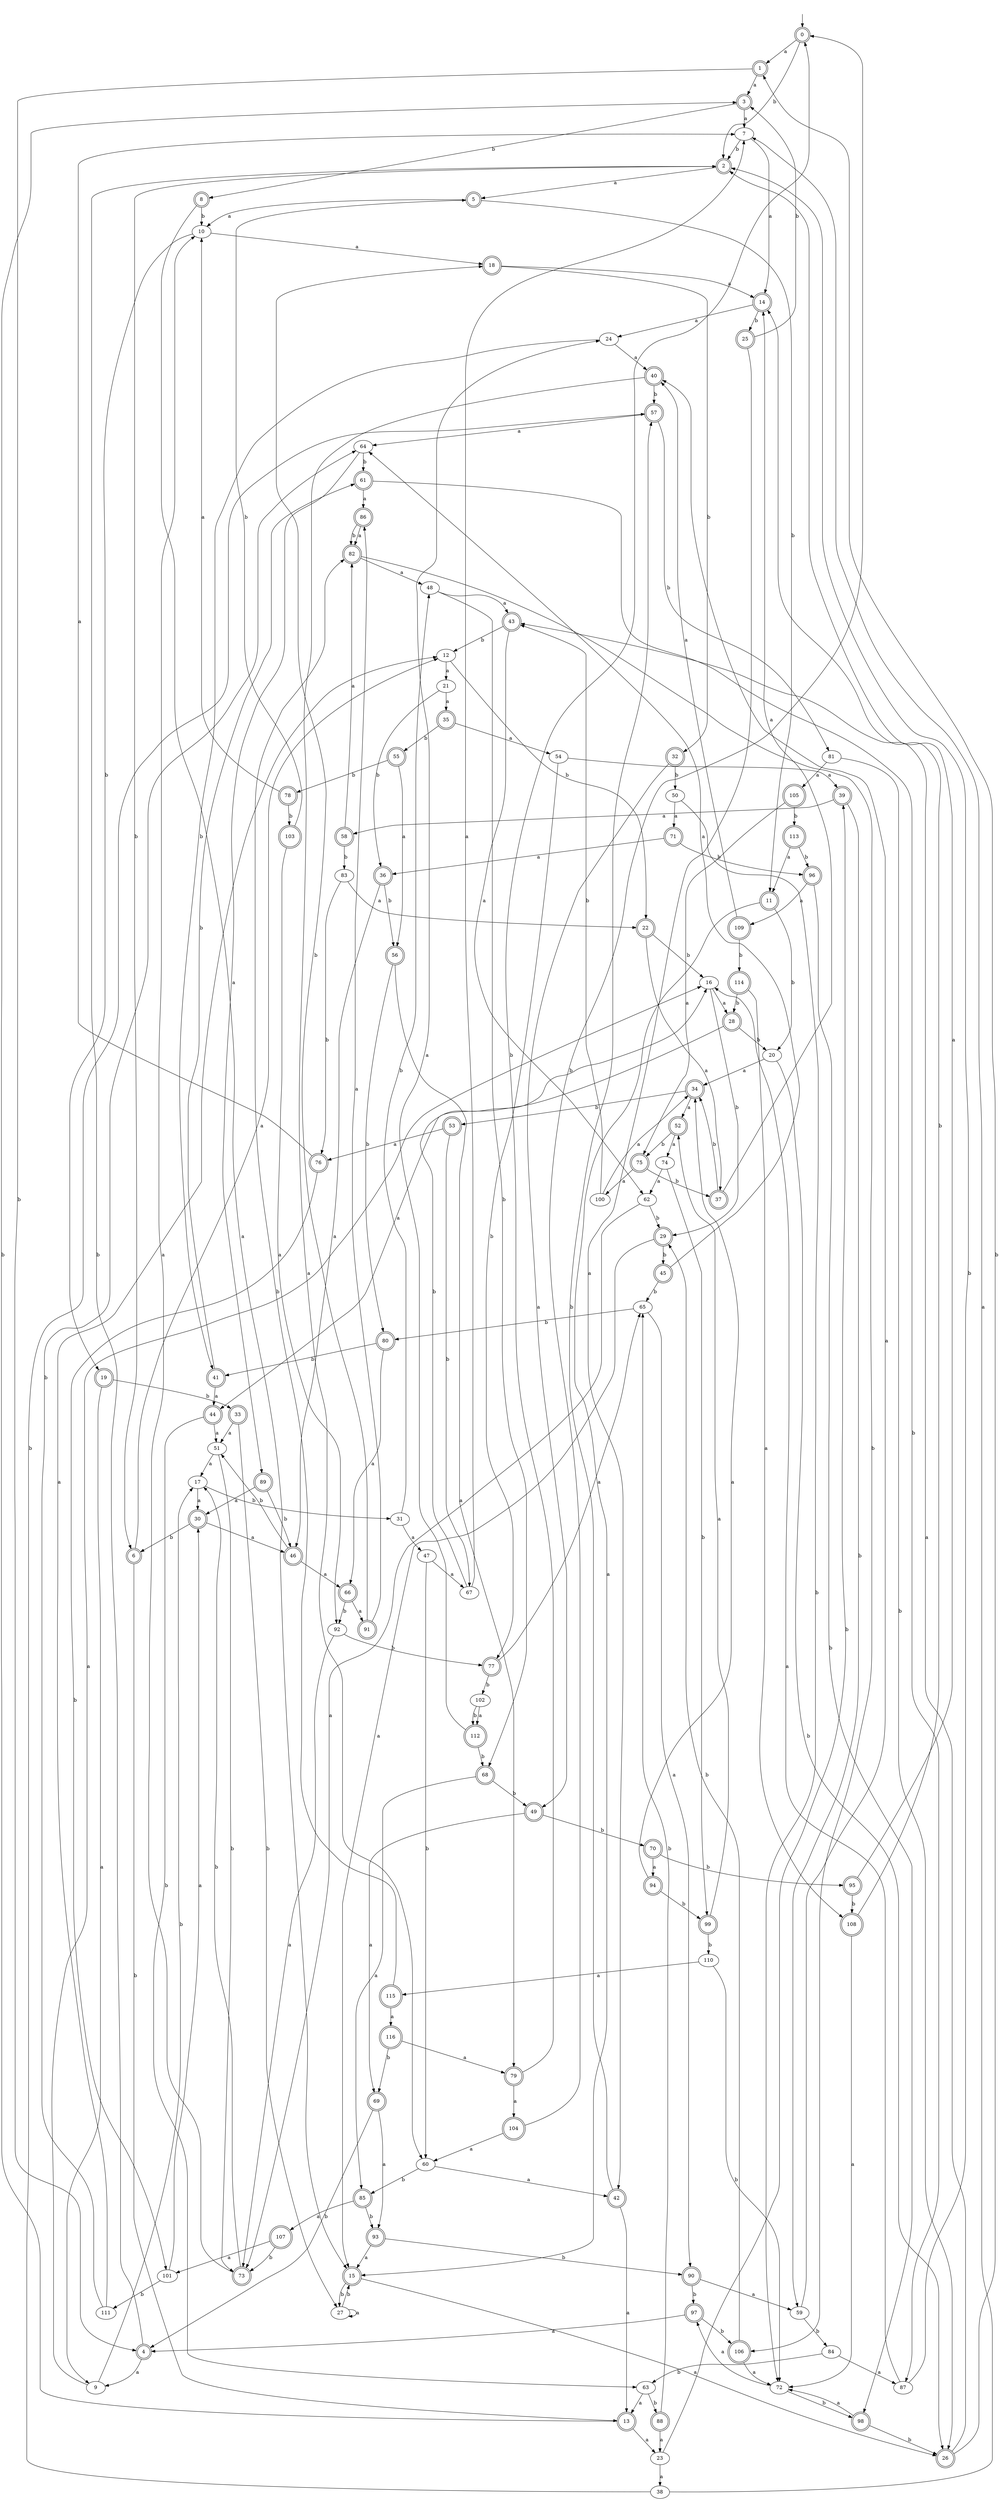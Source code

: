 digraph RandomDFA {
  __start0 [label="", shape=none];
  __start0 -> 0 [label=""];
  0 [shape=circle] [shape=doublecircle]
  0 -> 1 [label="a"]
  0 -> 2 [label="b"]
  1 [shape=doublecircle]
  1 -> 3 [label="a"]
  1 -> 4 [label="b"]
  2 [shape=doublecircle]
  2 -> 5 [label="a"]
  2 -> 6 [label="b"]
  3 [shape=doublecircle]
  3 -> 7 [label="a"]
  3 -> 8 [label="b"]
  4 [shape=doublecircle]
  4 -> 9 [label="a"]
  4 -> 2 [label="b"]
  5 [shape=doublecircle]
  5 -> 10 [label="a"]
  5 -> 11 [label="b"]
  6 [shape=doublecircle]
  6 -> 12 [label="a"]
  6 -> 13 [label="b"]
  7
  7 -> 14 [label="a"]
  7 -> 2 [label="b"]
  8 [shape=doublecircle]
  8 -> 15 [label="a"]
  8 -> 10 [label="b"]
  9
  9 -> 16 [label="a"]
  9 -> 17 [label="b"]
  10
  10 -> 18 [label="a"]
  10 -> 19 [label="b"]
  11 [shape=doublecircle]
  11 -> 15 [label="a"]
  11 -> 20 [label="b"]
  12
  12 -> 21 [label="a"]
  12 -> 22 [label="b"]
  13 [shape=doublecircle]
  13 -> 23 [label="a"]
  13 -> 3 [label="b"]
  14 [shape=doublecircle]
  14 -> 24 [label="a"]
  14 -> 25 [label="b"]
  15 [shape=doublecircle]
  15 -> 26 [label="a"]
  15 -> 27 [label="b"]
  16
  16 -> 28 [label="a"]
  16 -> 29 [label="b"]
  17
  17 -> 30 [label="a"]
  17 -> 31 [label="b"]
  18 [shape=doublecircle]
  18 -> 14 [label="a"]
  18 -> 32 [label="b"]
  19 [shape=doublecircle]
  19 -> 9 [label="a"]
  19 -> 33 [label="b"]
  20
  20 -> 34 [label="a"]
  20 -> 26 [label="b"]
  21
  21 -> 35 [label="a"]
  21 -> 36 [label="b"]
  22 [shape=doublecircle]
  22 -> 37 [label="a"]
  22 -> 16 [label="b"]
  23
  23 -> 38 [label="a"]
  23 -> 39 [label="b"]
  24
  24 -> 40 [label="a"]
  24 -> 41 [label="b"]
  25 [shape=doublecircle]
  25 -> 42 [label="a"]
  25 -> 3 [label="b"]
  26 [shape=doublecircle]
  26 -> 43 [label="a"]
  26 -> 1 [label="b"]
  27
  27 -> 27 [label="a"]
  27 -> 15 [label="b"]
  28 [shape=doublecircle]
  28 -> 44 [label="a"]
  28 -> 20 [label="b"]
  29 [shape=doublecircle]
  29 -> 15 [label="a"]
  29 -> 45 [label="b"]
  30 [shape=doublecircle]
  30 -> 46 [label="a"]
  30 -> 6 [label="b"]
  31
  31 -> 47 [label="a"]
  31 -> 48 [label="b"]
  32 [shape=doublecircle]
  32 -> 49 [label="a"]
  32 -> 50 [label="b"]
  33 [shape=doublecircle]
  33 -> 51 [label="a"]
  33 -> 27 [label="b"]
  34 [shape=doublecircle]
  34 -> 52 [label="a"]
  34 -> 53 [label="b"]
  35 [shape=doublecircle]
  35 -> 54 [label="a"]
  35 -> 55 [label="b"]
  36 [shape=doublecircle]
  36 -> 46 [label="a"]
  36 -> 56 [label="b"]
  37 [shape=doublecircle]
  37 -> 14 [label="a"]
  37 -> 34 [label="b"]
  38
  38 -> 7 [label="a"]
  38 -> 57 [label="b"]
  39 [shape=doublecircle]
  39 -> 58 [label="a"]
  39 -> 59 [label="b"]
  40 [shape=doublecircle]
  40 -> 60 [label="a"]
  40 -> 57 [label="b"]
  41 [shape=doublecircle]
  41 -> 44 [label="a"]
  41 -> 61 [label="b"]
  42 [shape=doublecircle]
  42 -> 13 [label="a"]
  42 -> 57 [label="b"]
  43 [shape=doublecircle]
  43 -> 62 [label="a"]
  43 -> 12 [label="b"]
  44 [shape=doublecircle]
  44 -> 51 [label="a"]
  44 -> 63 [label="b"]
  45 [shape=doublecircle]
  45 -> 64 [label="a"]
  45 -> 65 [label="b"]
  46 [shape=doublecircle]
  46 -> 66 [label="a"]
  46 -> 51 [label="b"]
  47
  47 -> 67 [label="a"]
  47 -> 60 [label="b"]
  48
  48 -> 43 [label="a"]
  48 -> 68 [label="b"]
  49 [shape=doublecircle]
  49 -> 69 [label="a"]
  49 -> 70 [label="b"]
  50
  50 -> 71 [label="a"]
  50 -> 72 [label="b"]
  51
  51 -> 17 [label="a"]
  51 -> 73 [label="b"]
  52 [shape=doublecircle]
  52 -> 74 [label="a"]
  52 -> 75 [label="b"]
  53 [shape=doublecircle]
  53 -> 76 [label="a"]
  53 -> 67 [label="b"]
  54
  54 -> 39 [label="a"]
  54 -> 77 [label="b"]
  55 [shape=doublecircle]
  55 -> 56 [label="a"]
  55 -> 78 [label="b"]
  56 [shape=doublecircle]
  56 -> 79 [label="a"]
  56 -> 80 [label="b"]
  57 [shape=doublecircle]
  57 -> 64 [label="a"]
  57 -> 81 [label="b"]
  58 [shape=doublecircle]
  58 -> 82 [label="a"]
  58 -> 83 [label="b"]
  59
  59 -> 40 [label="a"]
  59 -> 84 [label="b"]
  60
  60 -> 42 [label="a"]
  60 -> 85 [label="b"]
  61 [shape=doublecircle]
  61 -> 86 [label="a"]
  61 -> 87 [label="b"]
  62
  62 -> 73 [label="a"]
  62 -> 29 [label="b"]
  63
  63 -> 13 [label="a"]
  63 -> 88 [label="b"]
  64
  64 -> 89 [label="a"]
  64 -> 61 [label="b"]
  65
  65 -> 90 [label="a"]
  65 -> 80 [label="b"]
  66 [shape=doublecircle]
  66 -> 91 [label="a"]
  66 -> 92 [label="b"]
  67
  67 -> 7 [label="a"]
  67 -> 16 [label="b"]
  68 [shape=doublecircle]
  68 -> 85 [label="a"]
  68 -> 49 [label="b"]
  69 [shape=doublecircle]
  69 -> 93 [label="a"]
  69 -> 4 [label="b"]
  70 [shape=doublecircle]
  70 -> 94 [label="a"]
  70 -> 95 [label="b"]
  71 [shape=doublecircle]
  71 -> 36 [label="a"]
  71 -> 96 [label="b"]
  72
  72 -> 97 [label="a"]
  72 -> 98 [label="b"]
  73 [shape=doublecircle]
  73 -> 10 [label="a"]
  73 -> 17 [label="b"]
  74
  74 -> 62 [label="a"]
  74 -> 99 [label="b"]
  75 [shape=doublecircle]
  75 -> 100 [label="a"]
  75 -> 37 [label="b"]
  76 [shape=doublecircle]
  76 -> 7 [label="a"]
  76 -> 101 [label="b"]
  77 [shape=doublecircle]
  77 -> 65 [label="a"]
  77 -> 102 [label="b"]
  78 [shape=doublecircle]
  78 -> 10 [label="a"]
  78 -> 103 [label="b"]
  79 [shape=doublecircle]
  79 -> 104 [label="a"]
  79 -> 0 [label="b"]
  80 [shape=doublecircle]
  80 -> 66 [label="a"]
  80 -> 41 [label="b"]
  81
  81 -> 105 [label="a"]
  81 -> 26 [label="b"]
  82 [shape=doublecircle]
  82 -> 48 [label="a"]
  82 -> 106 [label="b"]
  83
  83 -> 22 [label="a"]
  83 -> 76 [label="b"]
  84
  84 -> 87 [label="a"]
  84 -> 63 [label="b"]
  85 [shape=doublecircle]
  85 -> 107 [label="a"]
  85 -> 93 [label="b"]
  86 [shape=doublecircle]
  86 -> 82 [label="a"]
  86 -> 82 [label="b"]
  87
  87 -> 16 [label="a"]
  87 -> 2 [label="b"]
  88 [shape=doublecircle]
  88 -> 23 [label="a"]
  88 -> 65 [label="b"]
  89 [shape=doublecircle]
  89 -> 30 [label="a"]
  89 -> 46 [label="b"]
  90 [shape=doublecircle]
  90 -> 59 [label="a"]
  90 -> 97 [label="b"]
  91 [shape=doublecircle]
  91 -> 86 [label="a"]
  91 -> 18 [label="b"]
  92
  92 -> 73 [label="a"]
  92 -> 77 [label="b"]
  93 [shape=doublecircle]
  93 -> 15 [label="a"]
  93 -> 90 [label="b"]
  94 [shape=doublecircle]
  94 -> 34 [label="a"]
  94 -> 99 [label="b"]
  95 [shape=doublecircle]
  95 -> 2 [label="a"]
  95 -> 108 [label="b"]
  96 [shape=doublecircle]
  96 -> 109 [label="a"]
  96 -> 98 [label="b"]
  97 [shape=doublecircle]
  97 -> 4 [label="a"]
  97 -> 106 [label="b"]
  98 [shape=doublecircle]
  98 -> 72 [label="a"]
  98 -> 26 [label="b"]
  99 [shape=doublecircle]
  99 -> 52 [label="a"]
  99 -> 110 [label="b"]
  100
  100 -> 34 [label="a"]
  100 -> 43 [label="b"]
  101
  101 -> 30 [label="a"]
  101 -> 111 [label="b"]
  102
  102 -> 112 [label="a"]
  102 -> 112 [label="b"]
  103 [shape=doublecircle]
  103 -> 92 [label="a"]
  103 -> 5 [label="b"]
  104 [shape=doublecircle]
  104 -> 60 [label="a"]
  104 -> 0 [label="b"]
  105 [shape=doublecircle]
  105 -> 75 [label="a"]
  105 -> 113 [label="b"]
  106 [shape=doublecircle]
  106 -> 72 [label="a"]
  106 -> 29 [label="b"]
  107 [shape=doublecircle]
  107 -> 101 [label="a"]
  107 -> 73 [label="b"]
  108 [shape=doublecircle]
  108 -> 72 [label="a"]
  108 -> 14 [label="b"]
  109 [shape=doublecircle]
  109 -> 40 [label="a"]
  109 -> 114 [label="b"]
  110
  110 -> 115 [label="a"]
  110 -> 72 [label="b"]
  111
  111 -> 12 [label="a"]
  111 -> 64 [label="b"]
  112 [shape=doublecircle]
  112 -> 24 [label="a"]
  112 -> 68 [label="b"]
  113 [shape=doublecircle]
  113 -> 11 [label="a"]
  113 -> 96 [label="b"]
  114 [shape=doublecircle]
  114 -> 108 [label="a"]
  114 -> 28 [label="b"]
  115 [shape=doublecircle]
  115 -> 116 [label="a"]
  115 -> 82 [label="b"]
  116 [shape=doublecircle]
  116 -> 79 [label="a"]
  116 -> 69 [label="b"]
}
